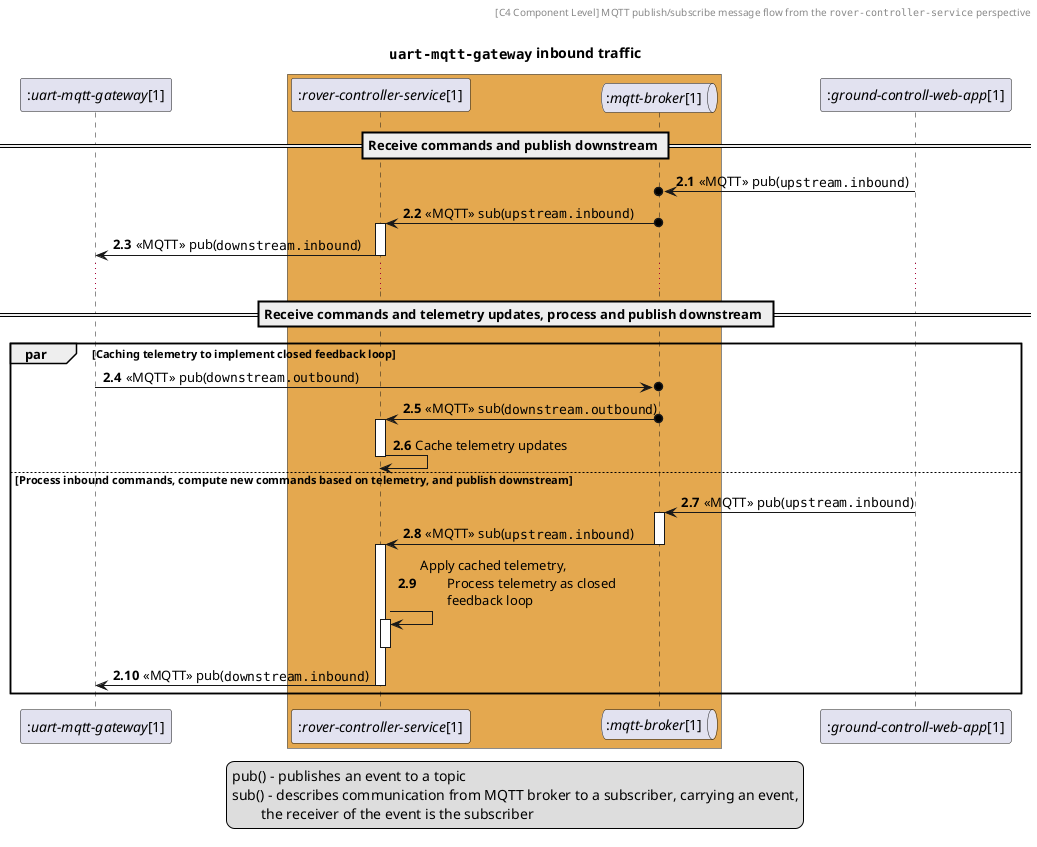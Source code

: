 @startuml MQTT_Message_Flow
header [C4 Component Level] MQTT publish/subscribe message flow from the ""rover-controller-service"" perspective\n
title ""uart-mqtt-gateway"" inbound traffic

participant "://uart-mqtt-gateway//[1]" as downstream_svc
box #e4a84f
    participant "://rover-controller-service//[1]" as rover_svc
    queue "://mqtt-broker//[1]" as mqtt_broker
end box
participant "://ground-controll-web-app//[1]" as upstream_svc

autonumber 2.1


== Receive commands and publish downstream ==
upstream_svc ->o mqtt_broker: <<MQTT>> pub(""upstream.inbound"")
mqtt_broker o-> rover_svc++: <<MQTT>> sub(""upstream.inbound"")
rover_svc -> downstream_svc--: <<MQTT>> pub(""downstream.inbound"")
...

== Receive commands and telemetry updates, process and publish downstream ==
par Caching telemetry to implement closed feedback loop
    downstream_svc ->o mqtt_broker: <<MQTT>> pub(""downstream.outbound"")
    mqtt_broker o-> rover_svc++: <<MQTT>> sub(""downstream.outbound"")
    rover_svc -> rover_svc--: Cache telemetry updates

else Process inbound commands, compute new commands based on telemetry, and publish downstream
    upstream_svc -> mqtt_broker++: <<MQTT>> pub(""upstream.inbound"")
    mqtt_broker -> rover_svc--++: <<MQTT>> sub(""upstream.inbound"")
    rover_svc -> rover_svc++--: Apply cached telemetry,\n\tProcess telemetry as closed \n\tfeedback loop
    rover_svc -> downstream_svc--: <<MQTT>> pub(""downstream.inbound"")
end par

legend
pub() - publishes an event to a topic
sub() - describes communication from MQTT broker to a subscriber, carrying an event,
\tthe receiver of the event is the subscriber
end legend
@enduml
